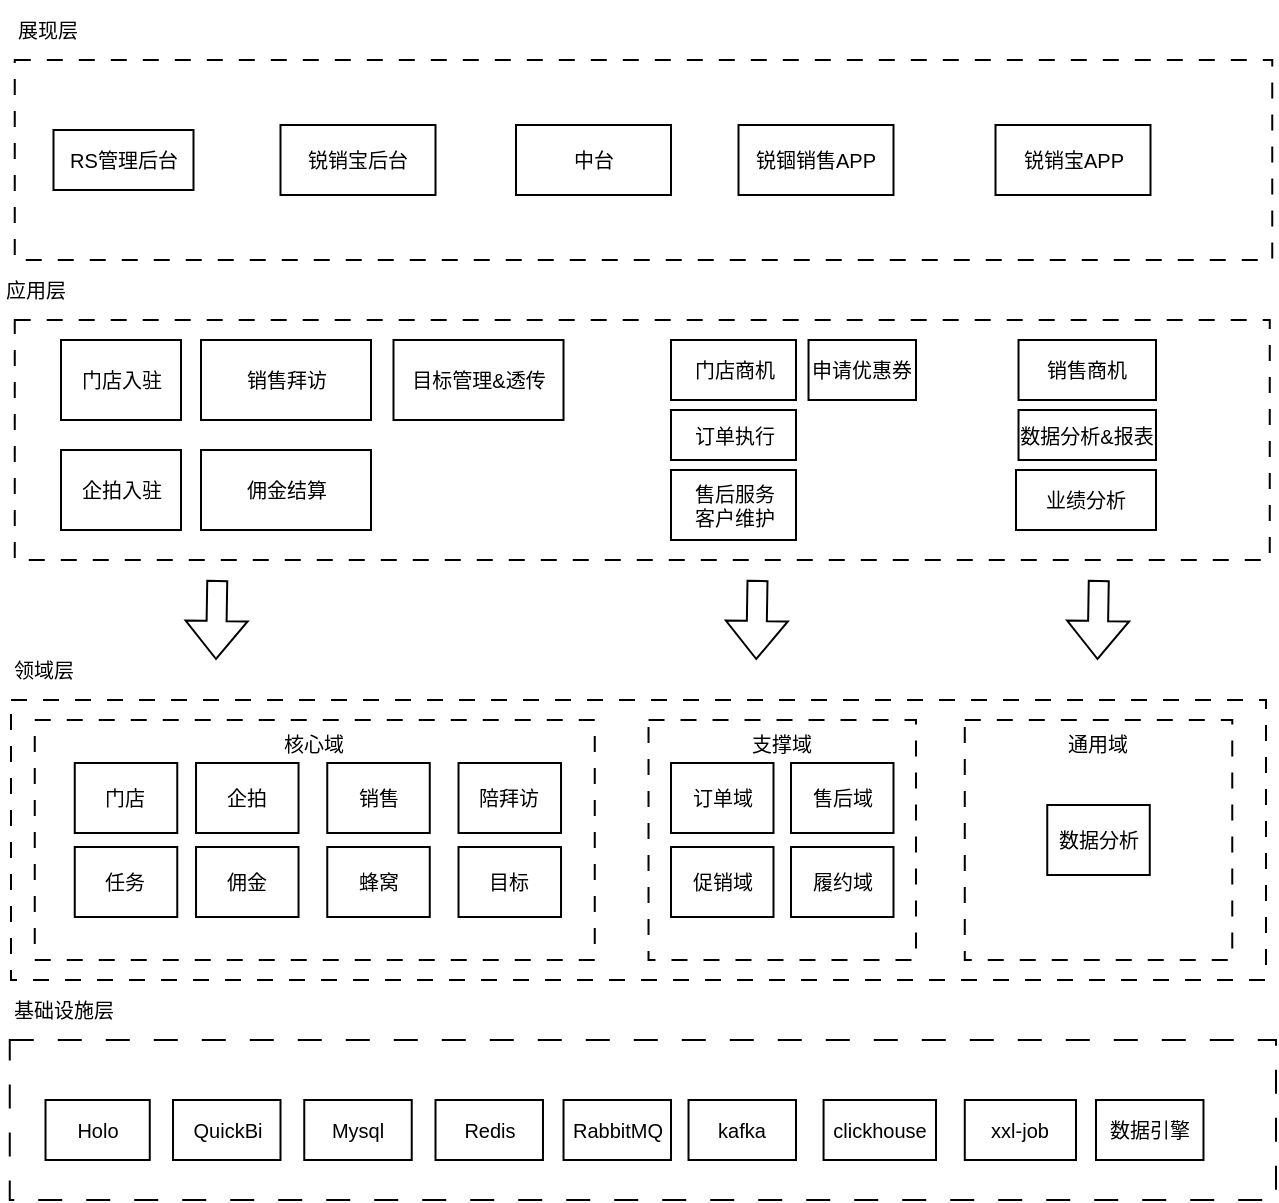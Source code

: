 <mxfile version="24.7.17">
  <diagram name="第 1 页" id="JO-shfudhJepJnUqwN1Y">
    <mxGraphModel dx="2074" dy="1145" grid="1" gridSize="10" guides="1" tooltips="1" connect="1" arrows="1" fold="1" page="1" pageScale="1" pageWidth="827" pageHeight="1169" math="0" shadow="0">
      <root>
        <mxCell id="0" />
        <mxCell id="1" parent="0" />
        <mxCell id="fh_mZoaNWu5ApxOv-ETk-27" value="" style="rounded=0;whiteSpace=wrap;html=1;dashed=1;dashPattern=8 8;fontSize=10;" parent="1" vertex="1">
          <mxGeometry x="147.5" y="590" width="627.5" height="140" as="geometry" />
        </mxCell>
        <mxCell id="zsk7sPBB4T1c9OZ2XZUw-45" value="核心域" style="rounded=0;whiteSpace=wrap;html=1;dashed=1;dashPattern=8 8;fontSize=10;verticalAlign=top;" parent="1" vertex="1">
          <mxGeometry x="159.38" y="600" width="280" height="120" as="geometry" />
        </mxCell>
        <mxCell id="fh_mZoaNWu5ApxOv-ETk-5" value="" style="rounded=0;whiteSpace=wrap;html=1;dashed=1;dashPattern=12 12;fontSize=10;" parent="1" vertex="1">
          <mxGeometry x="146.88" y="760" width="633.12" height="80" as="geometry" />
        </mxCell>
        <mxCell id="fh_mZoaNWu5ApxOv-ETk-6" value="基础设施层" style="text;html=1;align=left;verticalAlign=middle;resizable=0;points=[];autosize=1;strokeColor=none;fillColor=none;fontSize=10;" parent="1" vertex="1">
          <mxGeometry x="146.88" y="730" width="70" height="30" as="geometry" />
        </mxCell>
        <mxCell id="fh_mZoaNWu5ApxOv-ETk-13" value="Holo" style="rounded=0;whiteSpace=wrap;html=1;fontSize=10;" parent="1" vertex="1">
          <mxGeometry x="164.76" y="790" width="52.12" height="30" as="geometry" />
        </mxCell>
        <mxCell id="fh_mZoaNWu5ApxOv-ETk-14" value="QuickBi" style="rounded=0;whiteSpace=wrap;html=1;fontSize=10;" parent="1" vertex="1">
          <mxGeometry x="228.51" y="790" width="53.74" height="30" as="geometry" />
        </mxCell>
        <mxCell id="fh_mZoaNWu5ApxOv-ETk-21" value="" style="rounded=0;whiteSpace=wrap;html=1;dashed=1;dashPattern=8 8;fontSize=10;" parent="1" vertex="1">
          <mxGeometry x="149.38" y="270" width="628.75" height="100" as="geometry" />
        </mxCell>
        <mxCell id="fh_mZoaNWu5ApxOv-ETk-22" value="展现层" style="text;html=1;align=left;verticalAlign=middle;resizable=0;points=[];autosize=1;strokeColor=none;fillColor=none;fontSize=10;" parent="1" vertex="1">
          <mxGeometry x="149.38" y="240" width="50" height="30" as="geometry" />
        </mxCell>
        <mxCell id="fh_mZoaNWu5ApxOv-ETk-23" value="应用层" style="text;html=1;align=left;verticalAlign=middle;resizable=0;points=[];autosize=1;strokeColor=none;fillColor=none;fontSize=10;" parent="1" vertex="1">
          <mxGeometry x="142.5" y="370" width="50" height="30" as="geometry" />
        </mxCell>
        <mxCell id="fh_mZoaNWu5ApxOv-ETk-24" value="" style="rounded=0;whiteSpace=wrap;html=1;dashed=1;dashPattern=8 8;fontSize=10;" parent="1" vertex="1">
          <mxGeometry x="149.38" y="400" width="627.5" height="120" as="geometry" />
        </mxCell>
        <mxCell id="fh_mZoaNWu5ApxOv-ETk-28" value="领域层" style="text;html=1;align=left;verticalAlign=middle;resizable=0;points=[];autosize=1;strokeColor=none;fillColor=none;fontSize=10;" parent="1" vertex="1">
          <mxGeometry x="146.88" y="560" width="50" height="30" as="geometry" />
        </mxCell>
        <mxCell id="fh_mZoaNWu5ApxOv-ETk-29" value="门店" style="rounded=0;whiteSpace=wrap;html=1;fontSize=10;" parent="1" vertex="1">
          <mxGeometry x="179.38" y="621.5" width="51.25" height="35" as="geometry" />
        </mxCell>
        <mxCell id="fh_mZoaNWu5ApxOv-ETk-31" value="销售商机" style="rounded=0;whiteSpace=wrap;html=1;fontSize=10;" parent="1" vertex="1">
          <mxGeometry x="651.26" y="410" width="68.74" height="30" as="geometry" />
        </mxCell>
        <mxCell id="fh_mZoaNWu5ApxOv-ETk-43" value="企拍" style="rounded=0;whiteSpace=wrap;html=1;fontSize=10;" parent="1" vertex="1">
          <mxGeometry x="240.01" y="621.5" width="51.25" height="35" as="geometry" />
        </mxCell>
        <mxCell id="38tHG7mgrFKPqY9CcExU-8" value="RS管理后台" style="rounded=0;whiteSpace=wrap;html=1;fontSize=10;" parent="1" vertex="1">
          <mxGeometry x="168.75" y="305" width="70" height="30" as="geometry" />
        </mxCell>
        <mxCell id="38tHG7mgrFKPqY9CcExU-10" value="门店入驻" style="rounded=0;whiteSpace=wrap;html=1;fontSize=10;" parent="1" vertex="1">
          <mxGeometry x="172.5" y="410" width="60" height="40" as="geometry" />
        </mxCell>
        <mxCell id="38tHG7mgrFKPqY9CcExU-11" value="申请优惠券" style="rounded=0;whiteSpace=wrap;html=1;fontSize=10;" parent="1" vertex="1">
          <mxGeometry x="546.26" y="410" width="53.74" height="30" as="geometry" />
        </mxCell>
        <mxCell id="38tHG7mgrFKPqY9CcExU-21" value="订单执行" style="rounded=0;whiteSpace=wrap;html=1;fontSize=10;" parent="1" vertex="1">
          <mxGeometry x="477.5" y="445" width="62.5" height="25" as="geometry" />
        </mxCell>
        <mxCell id="38tHG7mgrFKPqY9CcExU-24" value="业绩分析" style="rounded=0;whiteSpace=wrap;html=1;fontSize=10;" parent="1" vertex="1">
          <mxGeometry x="650" y="475" width="70" height="30" as="geometry" />
        </mxCell>
        <mxCell id="38tHG7mgrFKPqY9CcExU-34" value="锐锢销售APP" style="rounded=0;whiteSpace=wrap;html=1;fontSize=10;" parent="1" vertex="1">
          <mxGeometry x="511.25" y="302.5" width="77.5" height="35" as="geometry" />
        </mxCell>
        <mxCell id="zsk7sPBB4T1c9OZ2XZUw-24" value="锐销宝APP" style="rounded=0;whiteSpace=wrap;html=1;fontSize=10;" parent="1" vertex="1">
          <mxGeometry x="639.75" y="302.5" width="77.5" height="35" as="geometry" />
        </mxCell>
        <mxCell id="zsk7sPBB4T1c9OZ2XZUw-25" value="中台" style="rounded=0;whiteSpace=wrap;html=1;fontSize=10;" parent="1" vertex="1">
          <mxGeometry x="400" y="302.5" width="77.5" height="35" as="geometry" />
        </mxCell>
        <mxCell id="zsk7sPBB4T1c9OZ2XZUw-26" value="锐销宝后台" style="rounded=0;whiteSpace=wrap;html=1;fontSize=10;" parent="1" vertex="1">
          <mxGeometry x="282.25" y="302.5" width="77.5" height="35" as="geometry" />
        </mxCell>
        <mxCell id="zsk7sPBB4T1c9OZ2XZUw-27" value="销售拜访" style="rounded=0;whiteSpace=wrap;html=1;fontSize=10;" parent="1" vertex="1">
          <mxGeometry x="242.5" y="410" width="85" height="40" as="geometry" />
        </mxCell>
        <mxCell id="zsk7sPBB4T1c9OZ2XZUw-28" value="售后服务&lt;br&gt;客户维护" style="rounded=0;whiteSpace=wrap;html=1;fontSize=10;" parent="1" vertex="1">
          <mxGeometry x="477.5" y="475" width="62.5" height="35" as="geometry" />
        </mxCell>
        <mxCell id="zsk7sPBB4T1c9OZ2XZUw-31" value="佣金结算" style="rounded=0;whiteSpace=wrap;html=1;fontSize=10;" parent="1" vertex="1">
          <mxGeometry x="242.5" y="465" width="85" height="40" as="geometry" />
        </mxCell>
        <mxCell id="zsk7sPBB4T1c9OZ2XZUw-32" value="企拍入驻" style="rounded=0;whiteSpace=wrap;html=1;fontSize=10;" parent="1" vertex="1">
          <mxGeometry x="172.5" y="465" width="60" height="40" as="geometry" />
        </mxCell>
        <mxCell id="zsk7sPBB4T1c9OZ2XZUw-33" value="目标管理&amp;amp;透传" style="rounded=0;whiteSpace=wrap;html=1;fontSize=10;" parent="1" vertex="1">
          <mxGeometry x="338.75" y="410" width="85" height="40" as="geometry" />
        </mxCell>
        <mxCell id="zsk7sPBB4T1c9OZ2XZUw-34" value="数据分析&amp;amp;报表" style="rounded=0;whiteSpace=wrap;html=1;fontSize=10;" parent="1" vertex="1">
          <mxGeometry x="651.26" y="445" width="68.74" height="25" as="geometry" />
        </mxCell>
        <mxCell id="zsk7sPBB4T1c9OZ2XZUw-38" value="销售" style="rounded=0;whiteSpace=wrap;html=1;fontSize=10;" parent="1" vertex="1">
          <mxGeometry x="305.63" y="621.5" width="51.25" height="35" as="geometry" />
        </mxCell>
        <mxCell id="zsk7sPBB4T1c9OZ2XZUw-39" value="蜂窝" style="rounded=0;whiteSpace=wrap;html=1;fontSize=10;" parent="1" vertex="1">
          <mxGeometry x="305.63" y="663.5" width="51.25" height="35" as="geometry" />
        </mxCell>
        <mxCell id="zsk7sPBB4T1c9OZ2XZUw-41" value="陪拜访" style="rounded=0;whiteSpace=wrap;html=1;fontSize=10;" parent="1" vertex="1">
          <mxGeometry x="371.26" y="621.5" width="51.25" height="35" as="geometry" />
        </mxCell>
        <mxCell id="zsk7sPBB4T1c9OZ2XZUw-42" value="任务" style="rounded=0;whiteSpace=wrap;html=1;fontSize=10;" parent="1" vertex="1">
          <mxGeometry x="179.38" y="663.5" width="51.25" height="35" as="geometry" />
        </mxCell>
        <mxCell id="zsk7sPBB4T1c9OZ2XZUw-43" value="佣金" style="rounded=0;whiteSpace=wrap;html=1;fontSize=10;" parent="1" vertex="1">
          <mxGeometry x="240.01" y="663.5" width="51.25" height="35" as="geometry" />
        </mxCell>
        <mxCell id="zsk7sPBB4T1c9OZ2XZUw-44" value="目标" style="rounded=0;whiteSpace=wrap;html=1;fontSize=10;" parent="1" vertex="1">
          <mxGeometry x="371.26" y="663.5" width="51.25" height="35" as="geometry" />
        </mxCell>
        <mxCell id="zsk7sPBB4T1c9OZ2XZUw-46" value="" style="shape=flexArrow;endArrow=classic;html=1;rounded=0;" parent="1" edge="1">
          <mxGeometry width="50" height="50" relative="1" as="geometry">
            <mxPoint x="250.63" y="530" as="sourcePoint" />
            <mxPoint x="250" y="570" as="targetPoint" />
          </mxGeometry>
        </mxCell>
        <mxCell id="zsk7sPBB4T1c9OZ2XZUw-47" value="支撑域" style="rounded=0;whiteSpace=wrap;html=1;dashed=1;dashPattern=8 8;fontSize=10;verticalAlign=top;" parent="1" vertex="1">
          <mxGeometry x="466.26" y="600" width="133.74" height="120" as="geometry" />
        </mxCell>
        <mxCell id="zsk7sPBB4T1c9OZ2XZUw-48" value="订单域" style="rounded=0;whiteSpace=wrap;html=1;fontSize=10;" parent="1" vertex="1">
          <mxGeometry x="477.5" y="621.5" width="51.25" height="35" as="geometry" />
        </mxCell>
        <mxCell id="zsk7sPBB4T1c9OZ2XZUw-49" value="售后域" style="rounded=0;whiteSpace=wrap;html=1;fontSize=10;" parent="1" vertex="1">
          <mxGeometry x="537.5" y="621.5" width="51.25" height="35" as="geometry" />
        </mxCell>
        <mxCell id="zsk7sPBB4T1c9OZ2XZUw-50" value="履约域" style="rounded=0;whiteSpace=wrap;html=1;fontSize=10;" parent="1" vertex="1">
          <mxGeometry x="537.5" y="663.5" width="51.25" height="35" as="geometry" />
        </mxCell>
        <mxCell id="zsk7sPBB4T1c9OZ2XZUw-53" value="促销域" style="rounded=0;whiteSpace=wrap;html=1;fontSize=10;" parent="1" vertex="1">
          <mxGeometry x="477.5" y="663.5" width="51.25" height="35" as="geometry" />
        </mxCell>
        <mxCell id="zsk7sPBB4T1c9OZ2XZUw-54" value="通用域" style="rounded=0;whiteSpace=wrap;html=1;dashed=1;dashPattern=8 8;fontSize=10;verticalAlign=top;" parent="1" vertex="1">
          <mxGeometry x="624.39" y="600" width="133.74" height="120" as="geometry" />
        </mxCell>
        <mxCell id="zsk7sPBB4T1c9OZ2XZUw-55" value="数据分析" style="rounded=0;whiteSpace=wrap;html=1;fontSize=10;" parent="1" vertex="1">
          <mxGeometry x="665.63" y="642.5" width="51.25" height="35" as="geometry" />
        </mxCell>
        <mxCell id="zsk7sPBB4T1c9OZ2XZUw-59" value="" style="shape=flexArrow;endArrow=classic;html=1;rounded=0;" parent="1" edge="1">
          <mxGeometry width="50" height="50" relative="1" as="geometry">
            <mxPoint x="520.75" y="530" as="sourcePoint" />
            <mxPoint x="520.12" y="570" as="targetPoint" />
          </mxGeometry>
        </mxCell>
        <mxCell id="zsk7sPBB4T1c9OZ2XZUw-60" value="" style="shape=flexArrow;endArrow=classic;html=1;rounded=0;" parent="1" edge="1">
          <mxGeometry width="50" height="50" relative="1" as="geometry">
            <mxPoint x="691.39" y="530" as="sourcePoint" />
            <mxPoint x="690.76" y="570" as="targetPoint" />
          </mxGeometry>
        </mxCell>
        <mxCell id="rPZRAobuwSdeYnjbMxWm-1" value="门店商机" style="rounded=0;whiteSpace=wrap;html=1;fontSize=10;" vertex="1" parent="1">
          <mxGeometry x="477.5" y="410" width="62.5" height="30" as="geometry" />
        </mxCell>
        <mxCell id="rPZRAobuwSdeYnjbMxWm-3" value="Mysql" style="rounded=0;whiteSpace=wrap;html=1;fontSize=10;" vertex="1" parent="1">
          <mxGeometry x="294.13" y="790" width="53.74" height="30" as="geometry" />
        </mxCell>
        <mxCell id="rPZRAobuwSdeYnjbMxWm-4" value="Redis" style="rounded=0;whiteSpace=wrap;html=1;fontSize=10;" vertex="1" parent="1">
          <mxGeometry x="359.75" y="790" width="53.74" height="30" as="geometry" />
        </mxCell>
        <mxCell id="rPZRAobuwSdeYnjbMxWm-5" value="RabbitMQ" style="rounded=0;whiteSpace=wrap;html=1;fontSize=10;" vertex="1" parent="1">
          <mxGeometry x="423.76" y="790" width="53.74" height="30" as="geometry" />
        </mxCell>
        <mxCell id="rPZRAobuwSdeYnjbMxWm-6" value="kafka" style="rounded=0;whiteSpace=wrap;html=1;fontSize=10;" vertex="1" parent="1">
          <mxGeometry x="486.26" y="790" width="53.74" height="30" as="geometry" />
        </mxCell>
        <mxCell id="rPZRAobuwSdeYnjbMxWm-7" value="clickhouse" style="rounded=0;whiteSpace=wrap;html=1;fontSize=10;" vertex="1" parent="1">
          <mxGeometry x="553.78" y="790" width="56.22" height="30" as="geometry" />
        </mxCell>
        <mxCell id="rPZRAobuwSdeYnjbMxWm-8" value="xxl-job" style="rounded=0;whiteSpace=wrap;html=1;fontSize=10;" vertex="1" parent="1">
          <mxGeometry x="624.39" y="790" width="55.61" height="30" as="geometry" />
        </mxCell>
        <mxCell id="rPZRAobuwSdeYnjbMxWm-9" value="数据引擎" style="rounded=0;whiteSpace=wrap;html=1;fontSize=10;" vertex="1" parent="1">
          <mxGeometry x="690" y="790" width="53.74" height="30" as="geometry" />
        </mxCell>
      </root>
    </mxGraphModel>
  </diagram>
</mxfile>
